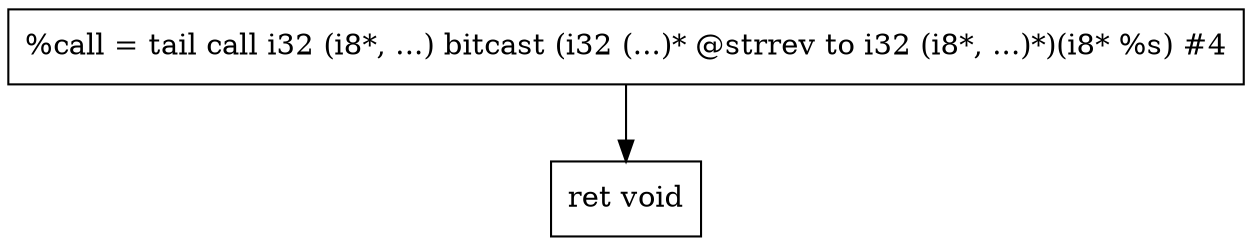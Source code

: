 digraph "CDFG for'func' function" {
	Node0x55933bb86b30[shape=record, label="  %call = tail call i32 (i8*, ...) bitcast (i32 (...)* @strrev to i32 (i8*, ...)*)(i8* %s) #4"]
	Node0x55933bb86bf0[shape=record, label="  ret void"]
	Node0x55933bb86b30 -> Node0x55933bb86bf0
edge [color=red]
}
